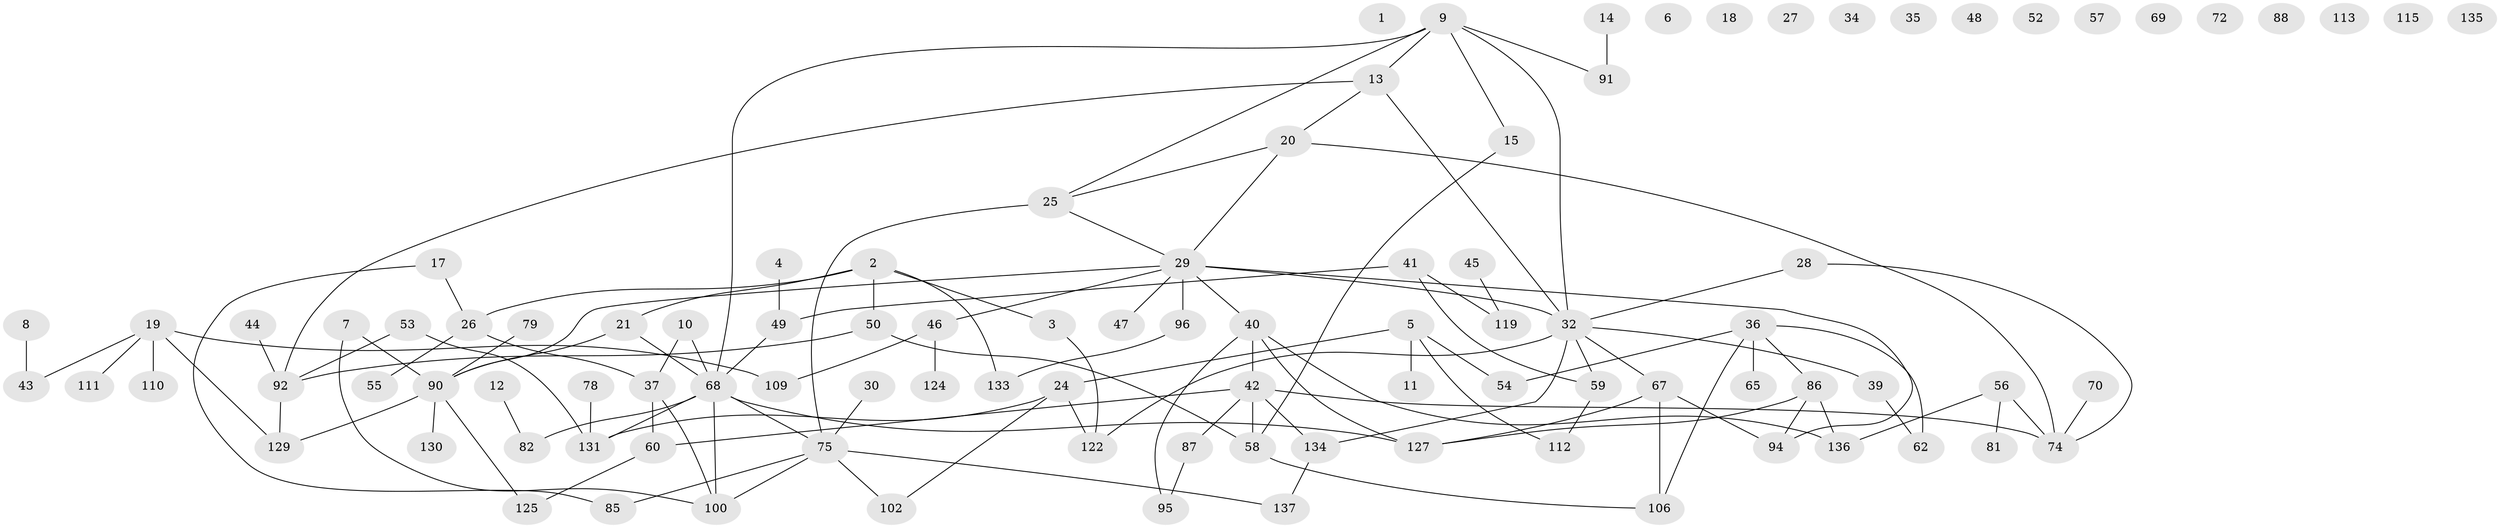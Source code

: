 // Generated by graph-tools (version 1.1) at 2025/23/03/03/25 07:23:28]
// undirected, 98 vertices, 122 edges
graph export_dot {
graph [start="1"]
  node [color=gray90,style=filled];
  1;
  2 [super="+23"];
  3;
  4;
  5 [super="+22"];
  6;
  7;
  8;
  9 [super="+104"];
  10 [super="+120"];
  11;
  12 [super="+63"];
  13 [super="+16"];
  14;
  15;
  17;
  18;
  19 [super="+83"];
  20 [super="+108"];
  21 [super="+121"];
  24 [super="+31"];
  25 [super="+118"];
  26;
  27;
  28;
  29 [super="+38"];
  30 [super="+33"];
  32 [super="+103"];
  34;
  35;
  36 [super="+114"];
  37 [super="+51"];
  39 [super="+61"];
  40 [super="+73"];
  41;
  42 [super="+71"];
  43;
  44;
  45;
  46 [super="+128"];
  47;
  48;
  49 [super="+66"];
  50;
  52;
  53;
  54 [super="+126"];
  55 [super="+64"];
  56 [super="+93"];
  57;
  58 [super="+80"];
  59 [super="+77"];
  60 [super="+98"];
  62;
  65;
  67 [super="+117"];
  68 [super="+89"];
  69;
  70 [super="+76"];
  72;
  74 [super="+84"];
  75 [super="+107"];
  78;
  79;
  81;
  82;
  85;
  86 [super="+123"];
  87;
  88;
  90 [super="+116"];
  91 [super="+97"];
  92 [super="+99"];
  94 [super="+132"];
  95;
  96 [super="+101"];
  100 [super="+105"];
  102;
  106;
  109;
  110;
  111;
  112;
  113;
  115;
  119;
  122;
  124;
  125;
  127;
  129;
  130;
  131;
  133;
  134;
  135;
  136;
  137;
  2 -- 26;
  2 -- 133;
  2 -- 3;
  2 -- 50;
  2 -- 21;
  3 -- 122;
  4 -- 49;
  5 -- 11;
  5 -- 54;
  5 -- 24 [weight=2];
  5 -- 112;
  7 -- 100;
  7 -- 90;
  8 -- 43;
  9 -- 15;
  9 -- 91;
  9 -- 13;
  9 -- 25;
  9 -- 68;
  9 -- 32;
  10 -- 68;
  10 -- 37;
  12 -- 82;
  13 -- 20;
  13 -- 32;
  13 -- 92;
  14 -- 91;
  15 -- 58;
  17 -- 26;
  17 -- 85;
  19 -- 43;
  19 -- 110;
  19 -- 129;
  19 -- 109;
  19 -- 111;
  20 -- 29;
  20 -- 74;
  20 -- 25;
  21 -- 68;
  21 -- 90;
  24 -- 131;
  24 -- 122;
  24 -- 102;
  25 -- 29;
  25 -- 75;
  26 -- 37;
  26 -- 55;
  28 -- 32;
  28 -- 74;
  29 -- 47;
  29 -- 32;
  29 -- 96;
  29 -- 40;
  29 -- 90;
  29 -- 46;
  29 -- 94;
  30 -- 75;
  32 -- 59;
  32 -- 122;
  32 -- 134;
  32 -- 67;
  32 -- 39;
  36 -- 54;
  36 -- 62;
  36 -- 65;
  36 -- 106;
  36 -- 86;
  37 -- 100;
  37 -- 60;
  39 -- 62;
  40 -- 42;
  40 -- 136;
  40 -- 95;
  40 -- 127;
  41 -- 59;
  41 -- 119;
  41 -- 49;
  42 -- 60;
  42 -- 74;
  42 -- 58;
  42 -- 134;
  42 -- 87;
  44 -- 92;
  45 -- 119;
  46 -- 124;
  46 -- 109;
  49 -- 68;
  50 -- 92;
  50 -- 58;
  53 -- 92;
  53 -- 131;
  56 -- 81;
  56 -- 74;
  56 -- 136;
  58 -- 106;
  59 -- 112;
  60 -- 125;
  67 -- 106;
  67 -- 127;
  67 -- 94;
  68 -- 82;
  68 -- 127;
  68 -- 131;
  68 -- 75;
  68 -- 100;
  70 -- 74;
  75 -- 85;
  75 -- 137;
  75 -- 102;
  75 -- 100;
  78 -- 131;
  79 -- 90;
  86 -- 136;
  86 -- 127;
  86 -- 94;
  87 -- 95;
  90 -- 125;
  90 -- 130;
  90 -- 129;
  92 -- 129;
  96 -- 133;
  134 -- 137;
}
